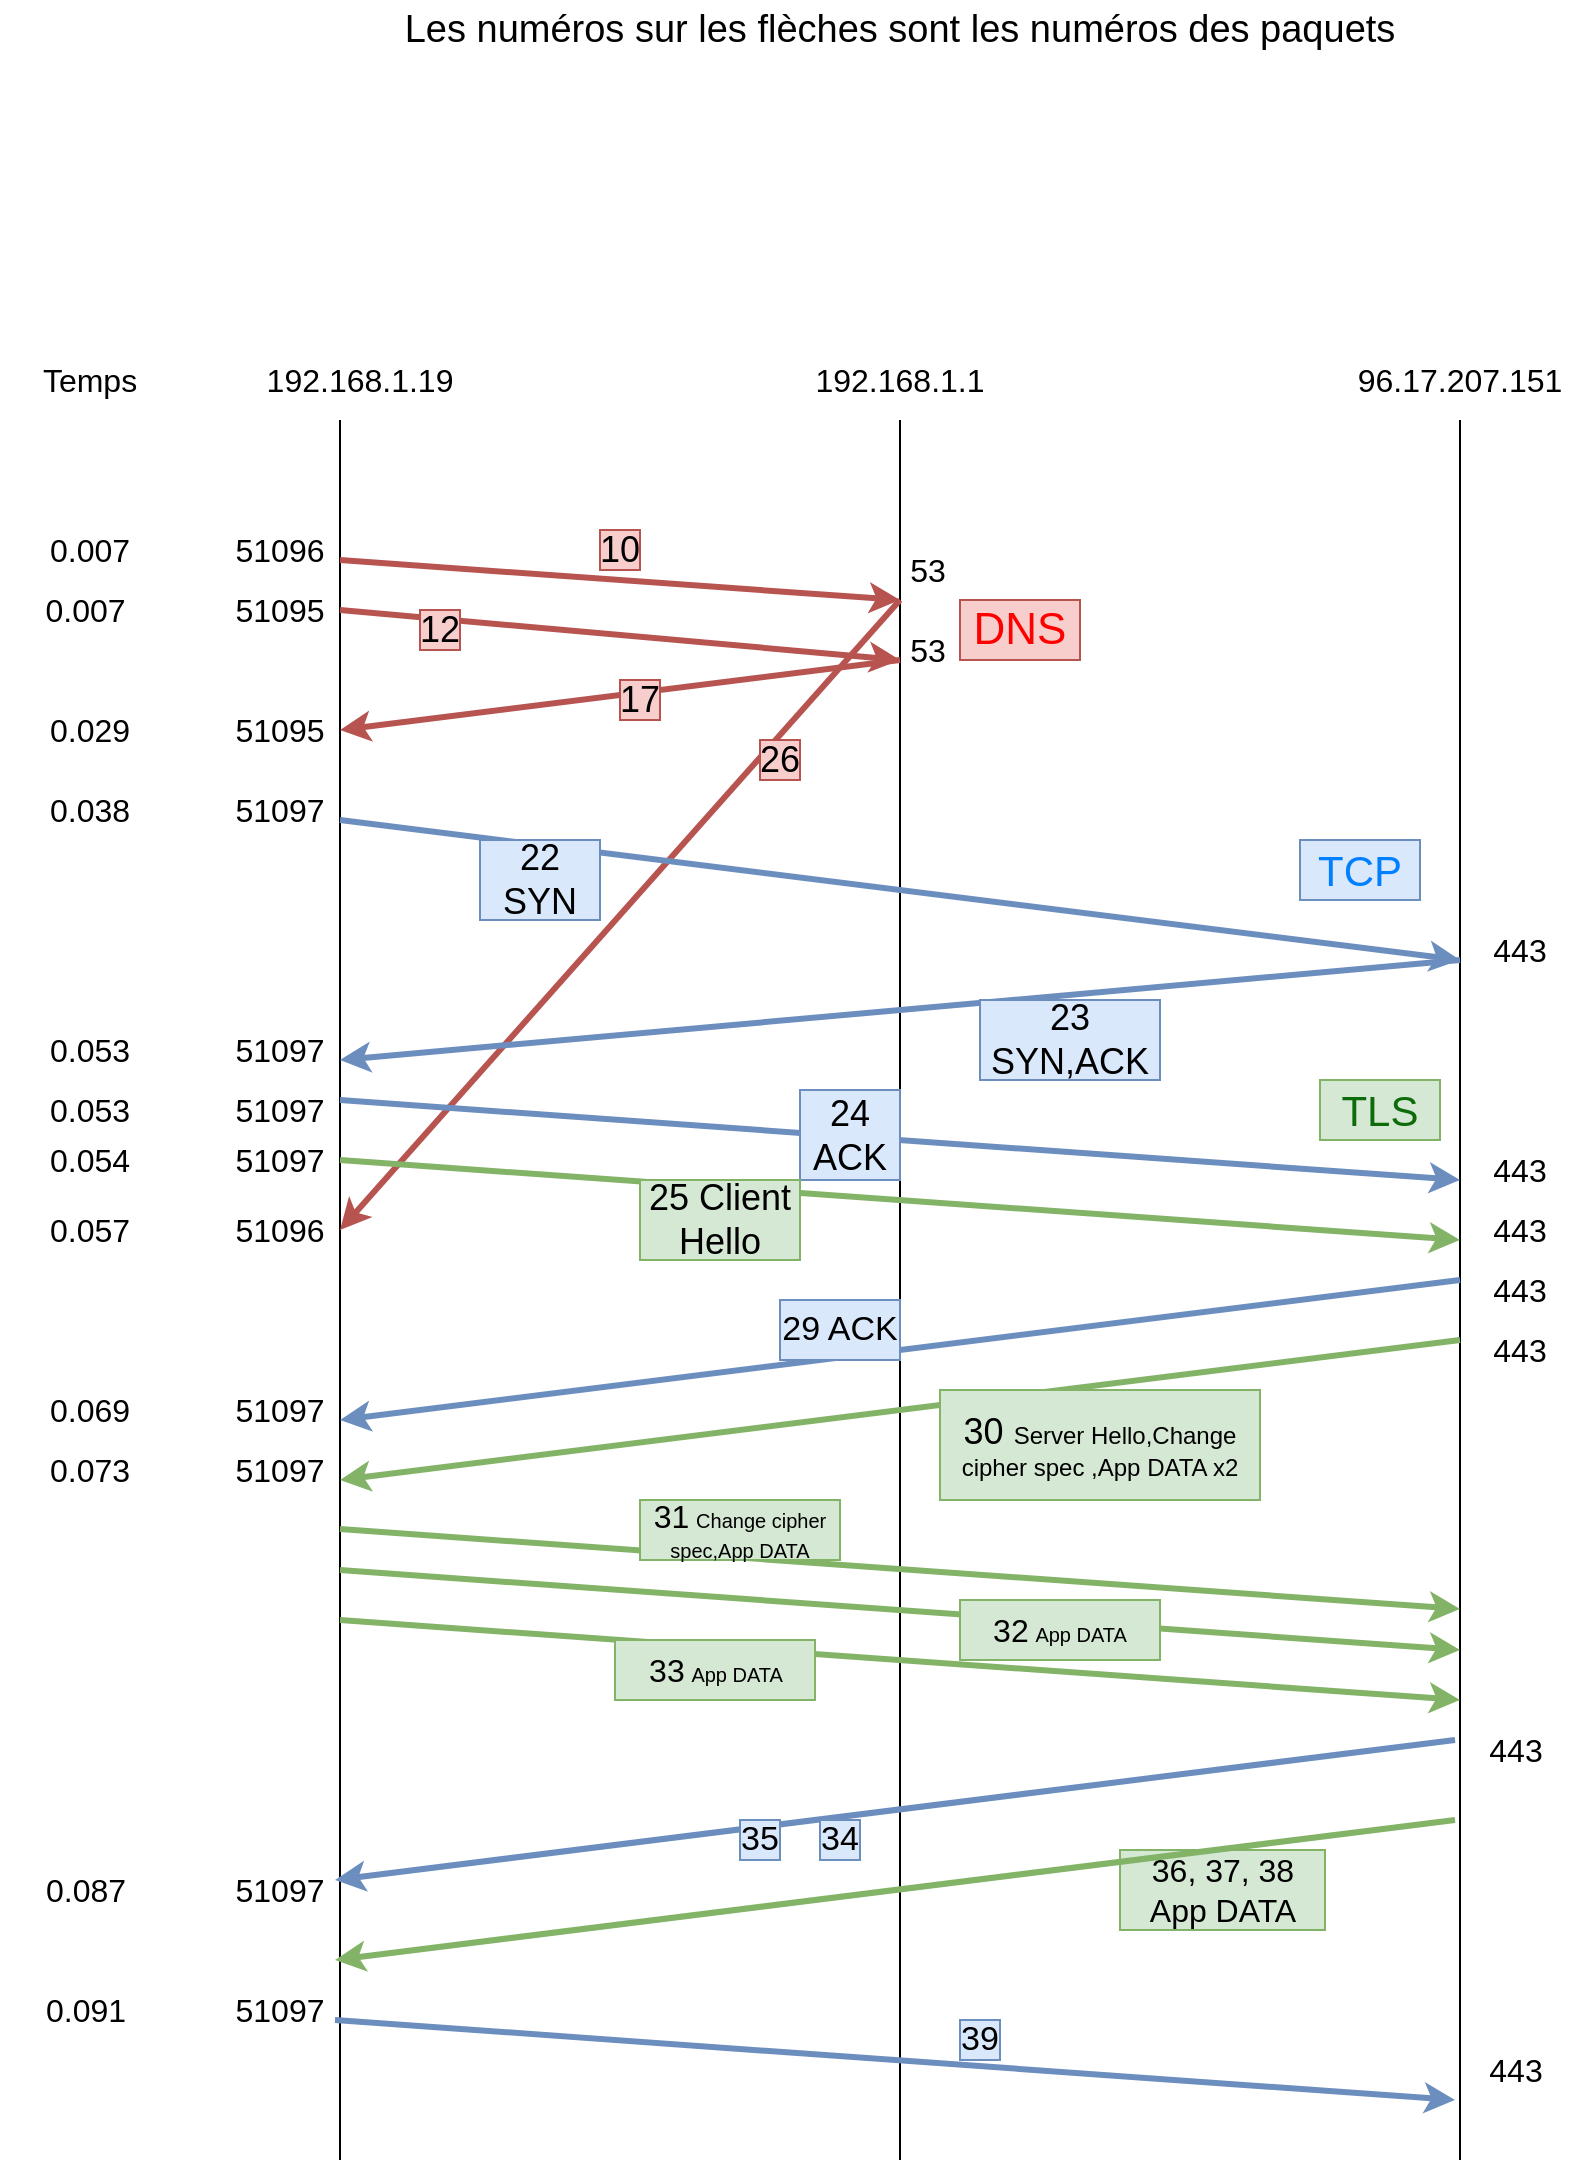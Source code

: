<mxfile version="21.2.9" type="github">
  <diagram name="Page-1" id="WJexi-hbhl3dmOBr19gn">
    <mxGraphModel dx="1621" dy="1678" grid="1" gridSize="10" guides="1" tooltips="1" connect="1" arrows="1" fold="1" page="1" pageScale="1" pageWidth="827" pageHeight="1169" math="0" shadow="0">
      <root>
        <mxCell id="0" />
        <mxCell id="1" parent="0" />
        <mxCell id="n1U7F6p-wiJEakVieZvQ-1" value="" style="endArrow=none;html=1;rounded=0;" parent="1" edge="1">
          <mxGeometry width="50" height="50" relative="1" as="geometry">
            <mxPoint x="120" y="880" as="sourcePoint" />
            <mxPoint x="120" y="10" as="targetPoint" />
          </mxGeometry>
        </mxCell>
        <mxCell id="n1U7F6p-wiJEakVieZvQ-2" value="" style="endArrow=none;html=1;rounded=0;" parent="1" edge="1">
          <mxGeometry width="50" height="50" relative="1" as="geometry">
            <mxPoint x="400" y="880" as="sourcePoint" />
            <mxPoint x="400" y="10" as="targetPoint" />
          </mxGeometry>
        </mxCell>
        <mxCell id="n1U7F6p-wiJEakVieZvQ-3" value="" style="endArrow=none;html=1;rounded=0;" parent="1" edge="1">
          <mxGeometry width="50" height="50" relative="1" as="geometry">
            <mxPoint x="680" y="880" as="sourcePoint" />
            <mxPoint x="680" y="10" as="targetPoint" />
          </mxGeometry>
        </mxCell>
        <mxCell id="n1U7F6p-wiJEakVieZvQ-4" value="&lt;font style=&quot;font-size: 16px;&quot;&gt;Temps&lt;/font&gt;" style="text;strokeColor=none;align=center;fillColor=none;html=1;verticalAlign=middle;whiteSpace=wrap;rounded=0;strokeWidth=3;" parent="1" vertex="1">
          <mxGeometry x="-50" y="-35" width="90" height="50" as="geometry" />
        </mxCell>
        <mxCell id="n1U7F6p-wiJEakVieZvQ-5" value="&lt;font style=&quot;font-size: 16px;&quot;&gt;192.168.1.19&lt;/font&gt;" style="text;strokeColor=none;align=center;fillColor=none;html=1;verticalAlign=middle;whiteSpace=wrap;rounded=0;" parent="1" vertex="1">
          <mxGeometry x="100" y="-20" width="60" height="20" as="geometry" />
        </mxCell>
        <mxCell id="n1U7F6p-wiJEakVieZvQ-6" value="&lt;font style=&quot;font-size: 16px;&quot;&gt;192.168.1.1&lt;/font&gt;" style="text;strokeColor=none;align=center;fillColor=none;html=1;verticalAlign=middle;whiteSpace=wrap;rounded=0;" parent="1" vertex="1">
          <mxGeometry x="370" y="-25" width="60" height="30" as="geometry" />
        </mxCell>
        <mxCell id="n1U7F6p-wiJEakVieZvQ-7" value="&lt;font style=&quot;font-size: 16px;&quot;&gt;96.17.207.151&lt;/font&gt;" style="text;strokeColor=none;align=center;fillColor=none;html=1;verticalAlign=middle;whiteSpace=wrap;rounded=0;" parent="1" vertex="1">
          <mxGeometry x="650" y="-25" width="60" height="30" as="geometry" />
        </mxCell>
        <mxCell id="n1U7F6p-wiJEakVieZvQ-8" value="" style="endArrow=classic;html=1;fillColor=#f8cecc;strokeColor=#b85450;rounded=0;strokeWidth=3;" parent="1" edge="1">
          <mxGeometry width="50" height="50" relative="1" as="geometry">
            <mxPoint x="120" y="80" as="sourcePoint" />
            <mxPoint x="400" y="100" as="targetPoint" />
          </mxGeometry>
        </mxCell>
        <mxCell id="n1U7F6p-wiJEakVieZvQ-9" value="&lt;font style=&quot;font-size: 16px;&quot;&gt;51096&lt;/font&gt;" style="text;strokeColor=none;align=center;fillColor=none;html=1;verticalAlign=middle;whiteSpace=wrap;rounded=0;" parent="1" vertex="1">
          <mxGeometry x="60" y="60" width="60" height="30" as="geometry" />
        </mxCell>
        <mxCell id="n1U7F6p-wiJEakVieZvQ-10" value="&lt;font style=&quot;font-size: 16px;&quot;&gt;53&lt;/font&gt;" style="text;strokeColor=none;align=center;fillColor=none;html=1;verticalAlign=middle;whiteSpace=wrap;rounded=0;" parent="1" vertex="1">
          <mxGeometry x="384" y="70" width="60" height="30" as="geometry" />
        </mxCell>
        <mxCell id="n1U7F6p-wiJEakVieZvQ-11" value="&lt;font style=&quot;font-size: 16px;&quot;&gt;0.007&lt;/font&gt;" style="text;strokeColor=none;align=center;fillColor=none;html=1;verticalAlign=middle;whiteSpace=wrap;rounded=0;" parent="1" vertex="1">
          <mxGeometry x="-35" y="60" width="60" height="30" as="geometry" />
        </mxCell>
        <mxCell id="n1U7F6p-wiJEakVieZvQ-13" value="" style="endArrow=classic;html=1;rounded=0;entryX=1;entryY=0.5;entryDx=0;entryDy=0;fillColor=#f8cecc;strokeColor=#b85450;strokeWidth=3;" parent="1" target="n1U7F6p-wiJEakVieZvQ-15" edge="1">
          <mxGeometry width="50" height="50" relative="1" as="geometry">
            <mxPoint x="400" y="100" as="sourcePoint" />
            <mxPoint x="120" y="200" as="targetPoint" />
          </mxGeometry>
        </mxCell>
        <mxCell id="n1U7F6p-wiJEakVieZvQ-14" value="&lt;font style=&quot;font-size: 16px;&quot;&gt;0.057&lt;/font&gt;" style="text;strokeColor=none;align=center;fillColor=none;html=1;verticalAlign=middle;whiteSpace=wrap;rounded=0;" parent="1" vertex="1">
          <mxGeometry x="-35" y="400" width="60" height="30" as="geometry" />
        </mxCell>
        <mxCell id="n1U7F6p-wiJEakVieZvQ-15" value="&lt;font style=&quot;font-size: 16px;&quot;&gt;51096&lt;/font&gt;" style="text;strokeColor=none;align=center;fillColor=none;html=1;verticalAlign=middle;whiteSpace=wrap;rounded=0;" parent="1" vertex="1">
          <mxGeometry x="60" y="400" width="60" height="30" as="geometry" />
        </mxCell>
        <mxCell id="n1U7F6p-wiJEakVieZvQ-16" value="" style="endArrow=classic;html=1;rounded=0;fillColor=#f8cecc;strokeColor=#b85450;strokeWidth=3;" parent="1" edge="1">
          <mxGeometry width="50" height="50" relative="1" as="geometry">
            <mxPoint x="120" y="105" as="sourcePoint" />
            <mxPoint x="400" y="130" as="targetPoint" />
          </mxGeometry>
        </mxCell>
        <mxCell id="n1U7F6p-wiJEakVieZvQ-17" value="&lt;font style=&quot;font-size: 16px;&quot;&gt;53&lt;/font&gt;" style="text;strokeColor=none;align=center;fillColor=none;html=1;verticalAlign=middle;whiteSpace=wrap;rounded=0;" parent="1" vertex="1">
          <mxGeometry x="384" y="110" width="60" height="30" as="geometry" />
        </mxCell>
        <mxCell id="n1U7F6p-wiJEakVieZvQ-19" value="" style="endArrow=classic;html=1;rounded=0;entryX=1;entryY=0.5;entryDx=0;entryDy=0;fillColor=#f8cecc;strokeColor=#b85450;strokeWidth=3;" parent="1" edge="1">
          <mxGeometry width="50" height="50" relative="1" as="geometry">
            <mxPoint x="400" y="130" as="sourcePoint" />
            <mxPoint x="120" y="165" as="targetPoint" />
          </mxGeometry>
        </mxCell>
        <mxCell id="n1U7F6p-wiJEakVieZvQ-21" value="&lt;font style=&quot;font-size: 16px;&quot;&gt;0.029&lt;/font&gt;" style="text;strokeColor=none;align=center;fillColor=none;html=1;verticalAlign=middle;whiteSpace=wrap;rounded=0;" parent="1" vertex="1">
          <mxGeometry x="-35" y="150" width="60" height="30" as="geometry" />
        </mxCell>
        <mxCell id="n1U7F6p-wiJEakVieZvQ-22" value="&lt;font style=&quot;font-size: 16px;&quot;&gt;0.007&amp;nbsp;&lt;/font&gt;&lt;span style=&quot;border-color: var(--border-color); font-size: 16px;&quot;&gt; &lt;/span&gt;" style="text;strokeColor=none;align=center;fillColor=none;html=1;verticalAlign=middle;whiteSpace=wrap;rounded=0;" parent="1" vertex="1">
          <mxGeometry x="-35" y="90" width="60" height="30" as="geometry" />
        </mxCell>
        <mxCell id="n1U7F6p-wiJEakVieZvQ-25" value="&lt;font style=&quot;font-size: 16px;&quot;&gt;51095&lt;/font&gt;" style="text;strokeColor=none;align=center;fillColor=none;html=1;verticalAlign=middle;whiteSpace=wrap;rounded=0;" parent="1" vertex="1">
          <mxGeometry x="60" y="90" width="60" height="30" as="geometry" />
        </mxCell>
        <mxCell id="n1U7F6p-wiJEakVieZvQ-26" value="&lt;font style=&quot;font-size: 16px;&quot;&gt;51095&lt;/font&gt;" style="text;strokeColor=none;align=center;fillColor=none;html=1;verticalAlign=middle;whiteSpace=wrap;rounded=0;" parent="1" vertex="1">
          <mxGeometry x="60" y="150" width="60" height="30" as="geometry" />
        </mxCell>
        <mxCell id="n1U7F6p-wiJEakVieZvQ-27" value="" style="endArrow=classic;html=1;rounded=0;fillColor=#dae8fc;strokeColor=#6c8ebf;strokeWidth=3;" parent="1" edge="1">
          <mxGeometry width="50" height="50" relative="1" as="geometry">
            <mxPoint x="120" y="210" as="sourcePoint" />
            <mxPoint x="680" y="280" as="targetPoint" />
          </mxGeometry>
        </mxCell>
        <mxCell id="n1U7F6p-wiJEakVieZvQ-28" value="&lt;font style=&quot;font-size: 16px;&quot;&gt;51097&lt;/font&gt;" style="text;strokeColor=none;align=center;fillColor=none;html=1;verticalAlign=middle;whiteSpace=wrap;rounded=0;" parent="1" vertex="1">
          <mxGeometry x="60" y="190" width="60" height="30" as="geometry" />
        </mxCell>
        <mxCell id="n1U7F6p-wiJEakVieZvQ-29" value="&lt;font style=&quot;font-size: 16px;&quot;&gt;0.038&lt;/font&gt;" style="text;strokeColor=none;align=center;fillColor=none;html=1;verticalAlign=middle;whiteSpace=wrap;rounded=0;" parent="1" vertex="1">
          <mxGeometry x="-35" y="190" width="60" height="30" as="geometry" />
        </mxCell>
        <mxCell id="n1U7F6p-wiJEakVieZvQ-30" value="&lt;font style=&quot;font-size: 16px;&quot;&gt;443&lt;/font&gt;" style="text;strokeColor=none;align=center;fillColor=none;html=1;verticalAlign=middle;whiteSpace=wrap;rounded=0;" parent="1" vertex="1">
          <mxGeometry x="680" y="260" width="60" height="30" as="geometry" />
        </mxCell>
        <mxCell id="n1U7F6p-wiJEakVieZvQ-31" value="" style="endArrow=classic;html=1;rounded=0;fillColor=#dae8fc;strokeColor=#6c8ebf;strokeWidth=3;" parent="1" edge="1">
          <mxGeometry width="50" height="50" relative="1" as="geometry">
            <mxPoint x="680" y="280" as="sourcePoint" />
            <mxPoint x="120" y="330" as="targetPoint" />
          </mxGeometry>
        </mxCell>
        <mxCell id="n1U7F6p-wiJEakVieZvQ-32" value="&lt;font style=&quot;font-size: 16px;&quot;&gt;51097&lt;/font&gt;" style="text;strokeColor=none;align=center;fillColor=none;html=1;verticalAlign=middle;whiteSpace=wrap;rounded=0;" parent="1" vertex="1">
          <mxGeometry x="60" y="310" width="60" height="30" as="geometry" />
        </mxCell>
        <mxCell id="n1U7F6p-wiJEakVieZvQ-33" value="&lt;font style=&quot;font-size: 16px;&quot;&gt;0.053&lt;/font&gt;" style="text;strokeColor=none;align=center;fillColor=none;html=1;verticalAlign=middle;whiteSpace=wrap;rounded=0;" parent="1" vertex="1">
          <mxGeometry x="-35" y="310" width="60" height="30" as="geometry" />
        </mxCell>
        <mxCell id="n1U7F6p-wiJEakVieZvQ-34" value="" style="endArrow=classic;html=1;rounded=0;fillColor=#dae8fc;strokeColor=#6c8ebf;strokeWidth=3;" parent="1" edge="1">
          <mxGeometry width="50" height="50" relative="1" as="geometry">
            <mxPoint x="120" y="350" as="sourcePoint" />
            <mxPoint x="680" y="390" as="targetPoint" />
          </mxGeometry>
        </mxCell>
        <mxCell id="n1U7F6p-wiJEakVieZvQ-35" value="&lt;font style=&quot;font-size: 16px;&quot;&gt;0.053&lt;/font&gt;" style="text;strokeColor=none;align=center;fillColor=none;html=1;verticalAlign=middle;whiteSpace=wrap;rounded=0;" parent="1" vertex="1">
          <mxGeometry x="-35" y="340" width="60" height="30" as="geometry" />
        </mxCell>
        <mxCell id="n1U7F6p-wiJEakVieZvQ-36" value="&lt;font style=&quot;font-size: 16px;&quot;&gt;51097&lt;/font&gt;" style="text;strokeColor=none;align=center;fillColor=none;html=1;verticalAlign=middle;whiteSpace=wrap;rounded=0;" parent="1" vertex="1">
          <mxGeometry x="60" y="340" width="60" height="30" as="geometry" />
        </mxCell>
        <mxCell id="n1U7F6p-wiJEakVieZvQ-37" value="&lt;font style=&quot;font-size: 16px;&quot;&gt;443&lt;/font&gt;" style="text;strokeColor=none;align=center;fillColor=none;html=1;verticalAlign=middle;whiteSpace=wrap;rounded=0;" parent="1" vertex="1">
          <mxGeometry x="680" y="370" width="60" height="30" as="geometry" />
        </mxCell>
        <mxCell id="n1U7F6p-wiJEakVieZvQ-38" value="&lt;font color=&quot;#ff0000&quot; style=&quot;font-size: 22px;&quot;&gt;DNS&lt;/font&gt;" style="text;strokeColor=#b85450;align=center;fillColor=#f8cecc;html=1;verticalAlign=middle;whiteSpace=wrap;rounded=0;" parent="1" vertex="1">
          <mxGeometry x="430" y="100" width="60" height="30" as="geometry" />
        </mxCell>
        <mxCell id="n1U7F6p-wiJEakVieZvQ-39" value="&lt;font color=&quot;#007fff&quot; style=&quot;font-size: 21px;&quot;&gt;TCP&lt;/font&gt;" style="text;strokeColor=#6c8ebf;align=center;fillColor=#dae8fc;html=1;verticalAlign=middle;whiteSpace=wrap;rounded=0;" parent="1" vertex="1">
          <mxGeometry x="600" y="220" width="60" height="30" as="geometry" />
        </mxCell>
        <mxCell id="n1U7F6p-wiJEakVieZvQ-41" value="&lt;font style=&quot;font-size: 18px;&quot;&gt;12&lt;/font&gt;" style="text;strokeColor=#b85450;align=center;fillColor=#f8cecc;html=1;verticalAlign=middle;whiteSpace=wrap;rounded=0;" parent="1" vertex="1">
          <mxGeometry x="160" y="105" width="20" height="20" as="geometry" />
        </mxCell>
        <mxCell id="n1U7F6p-wiJEakVieZvQ-52" value="&lt;font style=&quot;font-size: 18px;&quot;&gt;10&lt;/font&gt;" style="text;strokeColor=#b85450;align=center;fillColor=#f8cecc;html=1;verticalAlign=middle;whiteSpace=wrap;rounded=0;" parent="1" vertex="1">
          <mxGeometry x="250" y="65" width="20" height="20" as="geometry" />
        </mxCell>
        <mxCell id="n1U7F6p-wiJEakVieZvQ-53" value="&lt;font style=&quot;font-size: 18px;&quot;&gt;17&lt;/font&gt;" style="text;strokeColor=#b85450;align=center;fillColor=#f8cecc;html=1;verticalAlign=middle;whiteSpace=wrap;rounded=0;" parent="1" vertex="1">
          <mxGeometry x="260" y="140" width="20" height="20" as="geometry" />
        </mxCell>
        <mxCell id="n1U7F6p-wiJEakVieZvQ-54" value="&lt;span style=&quot;font-size: 18px;&quot;&gt;26&lt;/span&gt;" style="text;strokeColor=#b85450;align=center;fillColor=#f8cecc;html=1;verticalAlign=middle;whiteSpace=wrap;rounded=0;" parent="1" vertex="1">
          <mxGeometry x="330" y="170" width="20" height="20" as="geometry" />
        </mxCell>
        <mxCell id="n1U7F6p-wiJEakVieZvQ-56" value="&lt;font style=&quot;font-size: 18px;&quot;&gt;22 SYN&lt;/font&gt;" style="text;strokeColor=#6c8ebf;align=center;fillColor=#dae8fc;html=1;verticalAlign=middle;whiteSpace=wrap;rounded=0;" parent="1" vertex="1">
          <mxGeometry x="190" y="220" width="60" height="40" as="geometry" />
        </mxCell>
        <mxCell id="n1U7F6p-wiJEakVieZvQ-62" value="&lt;font style=&quot;font-size: 18px;&quot;&gt;23 SYN,ACK&lt;/font&gt;" style="text;strokeColor=#6c8ebf;align=center;fillColor=#dae8fc;html=1;verticalAlign=middle;whiteSpace=wrap;rounded=0;" parent="1" vertex="1">
          <mxGeometry x="440" y="300" width="90" height="40" as="geometry" />
        </mxCell>
        <mxCell id="n1U7F6p-wiJEakVieZvQ-63" value="&lt;font style=&quot;font-size: 18px;&quot;&gt;24 ACK&lt;/font&gt;" style="text;strokeColor=#6c8ebf;align=center;fillColor=#dae8fc;html=1;verticalAlign=middle;whiteSpace=wrap;rounded=0;" parent="1" vertex="1">
          <mxGeometry x="350" y="345" width="50" height="45" as="geometry" />
        </mxCell>
        <mxCell id="_BkDuq4qd8k27kDSEMzj-3" value="&lt;font style=&quot;font-size: 19px;&quot;&gt;&amp;nbsp;Les numéros sur les flèches sont les numéros des paquets&amp;nbsp;&lt;/font&gt;" style="text;strokeColor=none;align=center;fillColor=none;html=1;verticalAlign=middle;whiteSpace=wrap;rounded=0;" parent="1" vertex="1">
          <mxGeometry x="55" y="-200" width="690" height="30" as="geometry" />
        </mxCell>
        <mxCell id="eQPu3dBEFxutYys5tmZO-1" value="" style="endArrow=classic;html=1;rounded=0;fillColor=#dae8fc;strokeColor=#6c8ebf;strokeWidth=3;" parent="1" edge="1">
          <mxGeometry width="50" height="50" relative="1" as="geometry">
            <mxPoint x="680" y="440" as="sourcePoint" />
            <mxPoint x="120" y="510" as="targetPoint" />
          </mxGeometry>
        </mxCell>
        <mxCell id="eQPu3dBEFxutYys5tmZO-2" value="&lt;font style=&quot;font-size: 16px;&quot;&gt;0.069&lt;/font&gt;" style="text;strokeColor=none;align=center;fillColor=none;html=1;verticalAlign=middle;whiteSpace=wrap;rounded=0;" parent="1" vertex="1">
          <mxGeometry x="-35" y="490" width="60" height="30" as="geometry" />
        </mxCell>
        <mxCell id="eQPu3dBEFxutYys5tmZO-3" value="&lt;font style=&quot;font-size: 16px;&quot;&gt;443&lt;/font&gt;" style="text;strokeColor=none;align=center;fillColor=none;html=1;verticalAlign=middle;whiteSpace=wrap;rounded=0;" parent="1" vertex="1">
          <mxGeometry x="680" y="430" width="60" height="30" as="geometry" />
        </mxCell>
        <mxCell id="eQPu3dBEFxutYys5tmZO-4" value="&lt;font style=&quot;font-size: 16px;&quot;&gt;51097&lt;/font&gt;" style="text;strokeColor=none;align=center;fillColor=none;html=1;verticalAlign=middle;whiteSpace=wrap;rounded=0;" parent="1" vertex="1">
          <mxGeometry x="60" y="490" width="60" height="30" as="geometry" />
        </mxCell>
        <mxCell id="eQPu3dBEFxutYys5tmZO-5" value="&lt;font style=&quot;font-size: 17px;&quot;&gt;29 ACK&lt;/font&gt;" style="text;strokeColor=#6c8ebf;align=center;fillColor=#dae8fc;html=1;verticalAlign=middle;whiteSpace=wrap;rounded=0;" parent="1" vertex="1">
          <mxGeometry x="340" y="450" width="60" height="30" as="geometry" />
        </mxCell>
        <mxCell id="eQPu3dBEFxutYys5tmZO-6" value="" style="endArrow=classic;html=1;rounded=0;fillColor=#dae8fc;strokeColor=#6c8ebf;strokeWidth=3;" parent="1" edge="1">
          <mxGeometry width="50" height="50" relative="1" as="geometry">
            <mxPoint x="677.5" y="670" as="sourcePoint" />
            <mxPoint x="117.5" y="740" as="targetPoint" />
          </mxGeometry>
        </mxCell>
        <mxCell id="eQPu3dBEFxutYys5tmZO-7" value="&lt;font style=&quot;font-size: 16px;&quot;&gt;443&lt;/font&gt;" style="text;strokeColor=none;align=center;fillColor=none;html=1;verticalAlign=middle;whiteSpace=wrap;rounded=0;" parent="1" vertex="1">
          <mxGeometry x="677.5" y="660" width="60" height="30" as="geometry" />
        </mxCell>
        <mxCell id="eQPu3dBEFxutYys5tmZO-8" value="&lt;font style=&quot;font-size: 16px;&quot;&gt;51097&lt;/font&gt;" style="text;strokeColor=none;align=center;fillColor=none;html=1;verticalAlign=middle;whiteSpace=wrap;rounded=0;" parent="1" vertex="1">
          <mxGeometry x="60" y="730" width="60" height="30" as="geometry" />
        </mxCell>
        <mxCell id="eQPu3dBEFxutYys5tmZO-9" value="&lt;font style=&quot;font-size: 17px;&quot;&gt;34&lt;/font&gt;" style="text;strokeColor=#6c8ebf;align=center;fillColor=#dae8fc;html=1;verticalAlign=middle;whiteSpace=wrap;rounded=0;" parent="1" vertex="1">
          <mxGeometry x="360" y="710" width="20" height="20" as="geometry" />
        </mxCell>
        <mxCell id="eQPu3dBEFxutYys5tmZO-10" value="&lt;font style=&quot;font-size: 16px;&quot;&gt;0.087&lt;/font&gt;" style="text;strokeColor=none;align=center;fillColor=none;html=1;verticalAlign=middle;whiteSpace=wrap;rounded=0;" parent="1" vertex="1">
          <mxGeometry x="-37.5" y="730" width="60" height="30" as="geometry" />
        </mxCell>
        <mxCell id="eQPu3dBEFxutYys5tmZO-16" value="" style="endArrow=classic;html=1;rounded=0;fillColor=#dae8fc;strokeColor=#6c8ebf;strokeWidth=3;" parent="1" edge="1">
          <mxGeometry width="50" height="50" relative="1" as="geometry">
            <mxPoint x="117.5" y="810" as="sourcePoint" />
            <mxPoint x="677.5" y="850" as="targetPoint" />
          </mxGeometry>
        </mxCell>
        <mxCell id="eQPu3dBEFxutYys5tmZO-17" value="&lt;font style=&quot;font-size: 16px;&quot;&gt;51097&lt;/font&gt;" style="text;strokeColor=none;align=center;fillColor=none;html=1;verticalAlign=middle;whiteSpace=wrap;rounded=0;" parent="1" vertex="1">
          <mxGeometry x="60" y="790" width="60" height="30" as="geometry" />
        </mxCell>
        <mxCell id="eQPu3dBEFxutYys5tmZO-18" value="&lt;font style=&quot;font-size: 16px;&quot;&gt;443&lt;/font&gt;" style="text;strokeColor=none;align=center;fillColor=none;html=1;verticalAlign=middle;whiteSpace=wrap;rounded=0;" parent="1" vertex="1">
          <mxGeometry x="677.5" y="820" width="60" height="30" as="geometry" />
        </mxCell>
        <mxCell id="eQPu3dBEFxutYys5tmZO-19" value="&lt;font style=&quot;font-size: 16px;&quot;&gt;0.091&lt;/font&gt;" style="text;strokeColor=none;align=center;fillColor=none;html=1;verticalAlign=middle;whiteSpace=wrap;rounded=0;" parent="1" vertex="1">
          <mxGeometry x="-37.5" y="790" width="60" height="30" as="geometry" />
        </mxCell>
        <mxCell id="eQPu3dBEFxutYys5tmZO-20" value="&lt;font style=&quot;font-size: 17px;&quot;&gt;39&lt;/font&gt;" style="text;strokeColor=#6c8ebf;align=center;fillColor=#dae8fc;html=1;verticalAlign=middle;whiteSpace=wrap;rounded=0;" parent="1" vertex="1">
          <mxGeometry x="430" y="810" width="20" height="20" as="geometry" />
        </mxCell>
        <mxCell id="eQPu3dBEFxutYys5tmZO-21" value="&lt;font style=&quot;font-size: 17px;&quot;&gt;35&lt;/font&gt;" style="text;strokeColor=#6c8ebf;align=center;fillColor=#dae8fc;html=1;verticalAlign=middle;whiteSpace=wrap;rounded=0;" parent="1" vertex="1">
          <mxGeometry x="320" y="710" width="20" height="20" as="geometry" />
        </mxCell>
        <mxCell id="m-aXnjqWYBUEtU9hvBRL-1" value="" style="endArrow=classic;html=1;rounded=0;fillColor=#d5e8d4;strokeColor=#82b366;strokeWidth=3;" parent="1" edge="1">
          <mxGeometry width="50" height="50" relative="1" as="geometry">
            <mxPoint x="120" y="380" as="sourcePoint" />
            <mxPoint x="680" y="420" as="targetPoint" />
          </mxGeometry>
        </mxCell>
        <mxCell id="m-aXnjqWYBUEtU9hvBRL-2" value="&lt;font color=&quot;#0e6b0b&quot; style=&quot;font-size: 21px;&quot;&gt;TLS&lt;/font&gt;" style="text;strokeColor=#82b366;align=center;fillColor=#d5e8d4;html=1;verticalAlign=middle;whiteSpace=wrap;rounded=0;" parent="1" vertex="1">
          <mxGeometry x="610" y="340" width="60" height="30" as="geometry" />
        </mxCell>
        <mxCell id="m-aXnjqWYBUEtU9hvBRL-3" value="&lt;font style=&quot;font-size: 18px;&quot;&gt;25 Client Hello&lt;/font&gt;" style="text;strokeColor=#82b366;align=center;fillColor=#d5e8d4;html=1;verticalAlign=middle;whiteSpace=wrap;rounded=0;" parent="1" vertex="1">
          <mxGeometry x="270" y="390" width="80" height="40" as="geometry" />
        </mxCell>
        <mxCell id="m-aXnjqWYBUEtU9hvBRL-4" value="&lt;font style=&quot;font-size: 16px;&quot;&gt;0.054&lt;/font&gt;" style="text;strokeColor=none;align=center;fillColor=none;html=1;verticalAlign=middle;whiteSpace=wrap;rounded=0;" parent="1" vertex="1">
          <mxGeometry x="-35" y="365" width="60" height="30" as="geometry" />
        </mxCell>
        <mxCell id="m-aXnjqWYBUEtU9hvBRL-5" value="&lt;font style=&quot;font-size: 16px;&quot;&gt;51097&lt;/font&gt;" style="text;strokeColor=none;align=center;fillColor=none;html=1;verticalAlign=middle;whiteSpace=wrap;rounded=0;" parent="1" vertex="1">
          <mxGeometry x="60" y="365" width="60" height="30" as="geometry" />
        </mxCell>
        <mxCell id="m-aXnjqWYBUEtU9hvBRL-6" value="&lt;font style=&quot;font-size: 16px;&quot;&gt;443&lt;/font&gt;" style="text;strokeColor=none;align=center;fillColor=none;html=1;verticalAlign=middle;whiteSpace=wrap;rounded=0;" parent="1" vertex="1">
          <mxGeometry x="680" y="400" width="60" height="30" as="geometry" />
        </mxCell>
        <mxCell id="m-aXnjqWYBUEtU9hvBRL-7" value="" style="endArrow=classic;html=1;rounded=0;fillColor=#d5e8d4;strokeColor=#82b366;strokeWidth=3;" parent="1" edge="1">
          <mxGeometry width="50" height="50" relative="1" as="geometry">
            <mxPoint x="680" y="470" as="sourcePoint" />
            <mxPoint x="120" y="540" as="targetPoint" />
          </mxGeometry>
        </mxCell>
        <mxCell id="m-aXnjqWYBUEtU9hvBRL-8" value="&lt;font style=&quot;font-size: 18px;&quot;&gt;30 &lt;/font&gt;&lt;font style=&quot;font-size: 12px;&quot;&gt;Server Hello,Change cipher spec ,App DATA x2&lt;/font&gt;" style="text;strokeColor=#82b366;align=center;fillColor=#d5e8d4;html=1;verticalAlign=middle;whiteSpace=wrap;rounded=0;" parent="1" vertex="1">
          <mxGeometry x="420" y="495" width="160" height="55" as="geometry" />
        </mxCell>
        <mxCell id="m-aXnjqWYBUEtU9hvBRL-9" value="&lt;font style=&quot;font-size: 16px;&quot;&gt;51097&lt;/font&gt;" style="text;strokeColor=none;align=center;fillColor=none;html=1;verticalAlign=middle;whiteSpace=wrap;rounded=0;" parent="1" vertex="1">
          <mxGeometry x="60" y="520" width="60" height="30" as="geometry" />
        </mxCell>
        <mxCell id="m-aXnjqWYBUEtU9hvBRL-10" value="&lt;font style=&quot;font-size: 16px;&quot;&gt;443&lt;/font&gt;" style="text;strokeColor=none;align=center;fillColor=none;html=1;verticalAlign=middle;whiteSpace=wrap;rounded=0;" parent="1" vertex="1">
          <mxGeometry x="680" y="460" width="60" height="30" as="geometry" />
        </mxCell>
        <mxCell id="m-aXnjqWYBUEtU9hvBRL-11" value="&lt;font style=&quot;font-size: 16px;&quot;&gt;0.073&lt;/font&gt;" style="text;strokeColor=none;align=center;fillColor=none;html=1;verticalAlign=middle;whiteSpace=wrap;rounded=0;" parent="1" vertex="1">
          <mxGeometry x="-35" y="520" width="60" height="30" as="geometry" />
        </mxCell>
        <mxCell id="m-aXnjqWYBUEtU9hvBRL-12" value="" style="endArrow=classic;html=1;rounded=0;fillColor=#d5e8d4;strokeColor=#82b366;strokeWidth=3;" parent="1" edge="1">
          <mxGeometry width="50" height="50" relative="1" as="geometry">
            <mxPoint x="120" y="564.5" as="sourcePoint" />
            <mxPoint x="680" y="604.5" as="targetPoint" />
          </mxGeometry>
        </mxCell>
        <mxCell id="m-aXnjqWYBUEtU9hvBRL-13" value="" style="endArrow=classic;html=1;rounded=0;fillColor=#d5e8d4;strokeColor=#82b366;strokeWidth=3;" parent="1" edge="1">
          <mxGeometry width="50" height="50" relative="1" as="geometry">
            <mxPoint x="120" y="585" as="sourcePoint" />
            <mxPoint x="680" y="625" as="targetPoint" />
          </mxGeometry>
        </mxCell>
        <mxCell id="m-aXnjqWYBUEtU9hvBRL-14" value="" style="endArrow=classic;html=1;rounded=0;fillColor=#d5e8d4;strokeColor=#82b366;strokeWidth=3;" parent="1" edge="1">
          <mxGeometry width="50" height="50" relative="1" as="geometry">
            <mxPoint x="120" y="610" as="sourcePoint" />
            <mxPoint x="680" y="650" as="targetPoint" />
          </mxGeometry>
        </mxCell>
        <mxCell id="uAmkSrfiqMMbY6UTzS1H-1" value="&lt;font style=&quot;font-size: 16px;&quot;&gt;31&lt;/font&gt;&lt;font style=&quot;font-size: 12px;&quot;&gt; &lt;/font&gt;&lt;font size=&quot;1&quot; style=&quot;&quot;&gt;Change cipher spec,App DATA&lt;/font&gt;" style="text;strokeColor=#82b366;align=center;fillColor=#d5e8d4;html=1;verticalAlign=middle;whiteSpace=wrap;rounded=0;" vertex="1" parent="1">
          <mxGeometry x="270" y="550" width="100" height="30" as="geometry" />
        </mxCell>
        <mxCell id="uAmkSrfiqMMbY6UTzS1H-2" value="&lt;font style=&quot;font-size: 16px;&quot;&gt;33&lt;/font&gt;&lt;font style=&quot;font-size: 12px;&quot;&gt;&amp;nbsp;&lt;/font&gt;&lt;font size=&quot;1&quot; style=&quot;&quot;&gt;App DATA&lt;/font&gt;" style="text;strokeColor=#82b366;align=center;fillColor=#d5e8d4;html=1;verticalAlign=middle;whiteSpace=wrap;rounded=0;" vertex="1" parent="1">
          <mxGeometry x="257.5" y="620" width="100" height="30" as="geometry" />
        </mxCell>
        <mxCell id="uAmkSrfiqMMbY6UTzS1H-3" value="&lt;font style=&quot;font-size: 16px;&quot;&gt;32&lt;/font&gt;&lt;font style=&quot;font-size: 12px;&quot;&gt;&amp;nbsp;&lt;/font&gt;&lt;font size=&quot;1&quot; style=&quot;&quot;&gt;App DATA&lt;/font&gt;" style="text;strokeColor=#82b366;align=center;fillColor=#d5e8d4;html=1;verticalAlign=middle;whiteSpace=wrap;rounded=0;" vertex="1" parent="1">
          <mxGeometry x="430" y="600" width="100" height="30" as="geometry" />
        </mxCell>
        <mxCell id="uAmkSrfiqMMbY6UTzS1H-6" value="&lt;span style=&quot;font-size: 16px;&quot;&gt;36, 37, 38 App DATA&lt;/span&gt;" style="text;strokeColor=#82b366;align=center;fillColor=#d5e8d4;html=1;verticalAlign=middle;whiteSpace=wrap;rounded=0;" vertex="1" parent="1">
          <mxGeometry x="510" y="725" width="102.5" height="40" as="geometry" />
        </mxCell>
        <mxCell id="uAmkSrfiqMMbY6UTzS1H-7" value="" style="endArrow=classic;html=1;rounded=0;fillColor=#d5e8d4;strokeColor=#82b366;strokeWidth=3;" edge="1" parent="1">
          <mxGeometry width="50" height="50" relative="1" as="geometry">
            <mxPoint x="677.5" y="710" as="sourcePoint" />
            <mxPoint x="117.5" y="780" as="targetPoint" />
          </mxGeometry>
        </mxCell>
      </root>
    </mxGraphModel>
  </diagram>
</mxfile>
